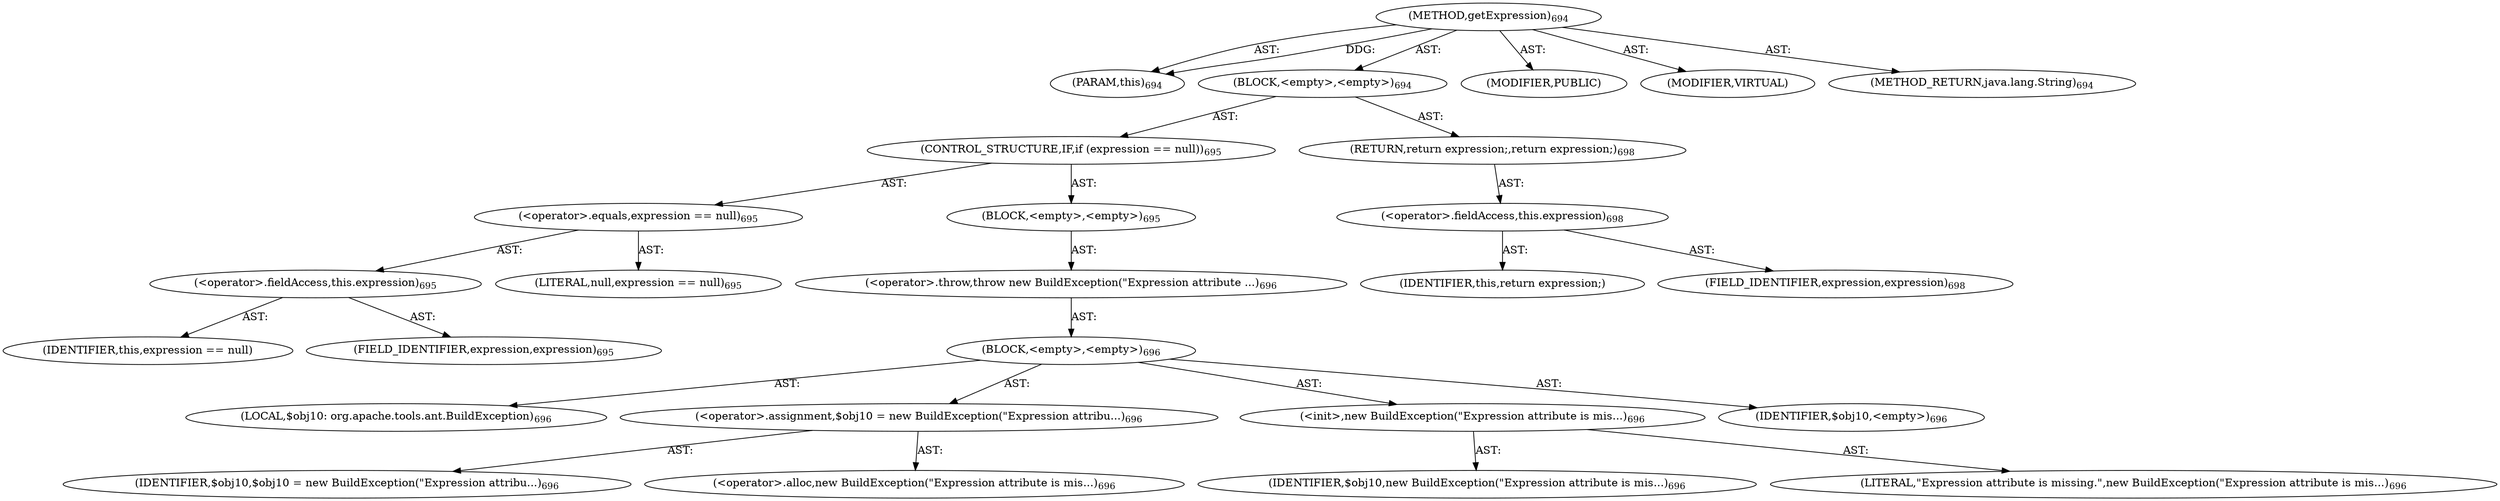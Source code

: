 digraph "getExpression" {  
"111669149726" [label = <(METHOD,getExpression)<SUB>694</SUB>> ]
"115964117056" [label = <(PARAM,this)<SUB>694</SUB>> ]
"25769803865" [label = <(BLOCK,&lt;empty&gt;,&lt;empty&gt;)<SUB>694</SUB>> ]
"47244640305" [label = <(CONTROL_STRUCTURE,IF,if (expression == null))<SUB>695</SUB>> ]
"30064771472" [label = <(&lt;operator&gt;.equals,expression == null)<SUB>695</SUB>> ]
"30064771473" [label = <(&lt;operator&gt;.fieldAccess,this.expression)<SUB>695</SUB>> ]
"68719477067" [label = <(IDENTIFIER,this,expression == null)> ]
"55834574955" [label = <(FIELD_IDENTIFIER,expression,expression)<SUB>695</SUB>> ]
"90194313292" [label = <(LITERAL,null,expression == null)<SUB>695</SUB>> ]
"25769803866" [label = <(BLOCK,&lt;empty&gt;,&lt;empty&gt;)<SUB>695</SUB>> ]
"30064771474" [label = <(&lt;operator&gt;.throw,throw new BuildException(&quot;Expression attribute ...)<SUB>696</SUB>> ]
"25769803867" [label = <(BLOCK,&lt;empty&gt;,&lt;empty&gt;)<SUB>696</SUB>> ]
"94489280544" [label = <(LOCAL,$obj10: org.apache.tools.ant.BuildException)<SUB>696</SUB>> ]
"30064771475" [label = <(&lt;operator&gt;.assignment,$obj10 = new BuildException(&quot;Expression attribu...)<SUB>696</SUB>> ]
"68719477068" [label = <(IDENTIFIER,$obj10,$obj10 = new BuildException(&quot;Expression attribu...)<SUB>696</SUB>> ]
"30064771476" [label = <(&lt;operator&gt;.alloc,new BuildException(&quot;Expression attribute is mis...)<SUB>696</SUB>> ]
"30064771477" [label = <(&lt;init&gt;,new BuildException(&quot;Expression attribute is mis...)<SUB>696</SUB>> ]
"68719477069" [label = <(IDENTIFIER,$obj10,new BuildException(&quot;Expression attribute is mis...)<SUB>696</SUB>> ]
"90194313293" [label = <(LITERAL,&quot;Expression attribute is missing.&quot;,new BuildException(&quot;Expression attribute is mis...)<SUB>696</SUB>> ]
"68719477070" [label = <(IDENTIFIER,$obj10,&lt;empty&gt;)<SUB>696</SUB>> ]
"146028888075" [label = <(RETURN,return expression;,return expression;)<SUB>698</SUB>> ]
"30064771478" [label = <(&lt;operator&gt;.fieldAccess,this.expression)<SUB>698</SUB>> ]
"68719477071" [label = <(IDENTIFIER,this,return expression;)> ]
"55834574956" [label = <(FIELD_IDENTIFIER,expression,expression)<SUB>698</SUB>> ]
"133143986265" [label = <(MODIFIER,PUBLIC)> ]
"133143986266" [label = <(MODIFIER,VIRTUAL)> ]
"128849018910" [label = <(METHOD_RETURN,java.lang.String)<SUB>694</SUB>> ]
  "111669149726" -> "115964117056"  [ label = "AST: "] 
  "111669149726" -> "25769803865"  [ label = "AST: "] 
  "111669149726" -> "133143986265"  [ label = "AST: "] 
  "111669149726" -> "133143986266"  [ label = "AST: "] 
  "111669149726" -> "128849018910"  [ label = "AST: "] 
  "25769803865" -> "47244640305"  [ label = "AST: "] 
  "25769803865" -> "146028888075"  [ label = "AST: "] 
  "47244640305" -> "30064771472"  [ label = "AST: "] 
  "47244640305" -> "25769803866"  [ label = "AST: "] 
  "30064771472" -> "30064771473"  [ label = "AST: "] 
  "30064771472" -> "90194313292"  [ label = "AST: "] 
  "30064771473" -> "68719477067"  [ label = "AST: "] 
  "30064771473" -> "55834574955"  [ label = "AST: "] 
  "25769803866" -> "30064771474"  [ label = "AST: "] 
  "30064771474" -> "25769803867"  [ label = "AST: "] 
  "25769803867" -> "94489280544"  [ label = "AST: "] 
  "25769803867" -> "30064771475"  [ label = "AST: "] 
  "25769803867" -> "30064771477"  [ label = "AST: "] 
  "25769803867" -> "68719477070"  [ label = "AST: "] 
  "30064771475" -> "68719477068"  [ label = "AST: "] 
  "30064771475" -> "30064771476"  [ label = "AST: "] 
  "30064771477" -> "68719477069"  [ label = "AST: "] 
  "30064771477" -> "90194313293"  [ label = "AST: "] 
  "146028888075" -> "30064771478"  [ label = "AST: "] 
  "30064771478" -> "68719477071"  [ label = "AST: "] 
  "30064771478" -> "55834574956"  [ label = "AST: "] 
  "111669149726" -> "115964117056"  [ label = "DDG: "] 
}
